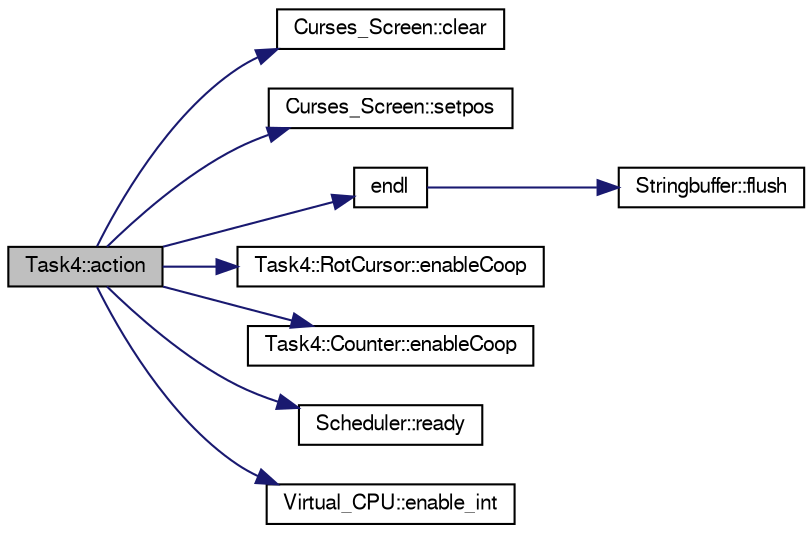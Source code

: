 digraph "Task4::action"
{
  bgcolor="transparent";
  edge [fontname="FreeSans",fontsize="10",labelfontname="FreeSans",labelfontsize="10"];
  node [fontname="FreeSans",fontsize="10",shape=record];
  rankdir="LR";
  Node1 [label="Task4::action",height=0.2,width=0.4,color="black", fillcolor="grey75", style="filled" fontcolor="black"];
  Node1 -> Node2 [color="midnightblue",fontsize="10",style="solid",fontname="FreeSans"];
  Node2 [label="Curses_Screen::clear",height=0.2,width=0.4,color="black",URL="$classCurses__Screen.html#a90244e275eb84ce9702eb8a205f5cd5b",tooltip="clear the screen "];
  Node1 -> Node3 [color="midnightblue",fontsize="10",style="solid",fontname="FreeSans"];
  Node3 [label="Curses_Screen::setpos",height=0.2,width=0.4,color="black",URL="$classCurses__Screen.html#ad48d8a732fe5b60d8ebe70f53bfad92b",tooltip="set the cursor position "];
  Node1 -> Node4 [color="midnightblue",fontsize="10",style="solid",fontname="FreeSans"];
  Node4 [label="endl",height=0.2,width=0.4,color="black",URL="$o__stream_8h.html#a28de23f7cab39bdb0f6a5dc3801b6c6d",tooltip="print buffer after adding a newline "];
  Node4 -> Node5 [color="midnightblue",fontsize="10",style="solid",fontname="FreeSans"];
  Node5 [label="Stringbuffer::flush",height=0.2,width=0.4,color="black",URL="$classStringbuffer.html#abfb79178e3d7520f99aec80f996abaac",tooltip="flush the content of the buffer to the screen "];
  Node1 -> Node6 [color="midnightblue",fontsize="10",style="solid",fontname="FreeSans"];
  Node6 [label="Task4::RotCursor::enableCoop",height=0.2,width=0.4,color="black",URL="$classTask4_1_1RotCursor.html#aa317aab41cd3e8f579df5dfeb1b99108"];
  Node1 -> Node7 [color="midnightblue",fontsize="10",style="solid",fontname="FreeSans"];
  Node7 [label="Task4::Counter::enableCoop",height=0.2,width=0.4,color="black",URL="$classTask4_1_1Counter.html#a23b32a250857ab5e8fdc0b4fb5a0ee43"];
  Node1 -> Node8 [color="midnightblue",fontsize="10",style="solid",fontname="FreeSans"];
  Node8 [label="Scheduler::ready",height=0.2,width=0.4,color="black",URL="$classScheduler.html#a01502861acea705fd4b34590b257c354",tooltip="Insert the specified thread into the queue. "];
  Node1 -> Node9 [color="midnightblue",fontsize="10",style="solid",fontname="FreeSans"];
  Node9 [label="Virtual_CPU::enable_int",height=0.2,width=0.4,color="black",URL="$classVirtual__CPU.html#a39ba591439ef5995981373f83e52703b",tooltip="globally enable interrupts "];
}
